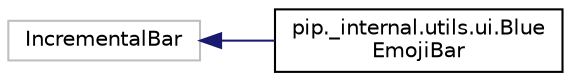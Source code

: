 digraph "Graphical Class Hierarchy"
{
  edge [fontname="Helvetica",fontsize="10",labelfontname="Helvetica",labelfontsize="10"];
  node [fontname="Helvetica",fontsize="10",shape=record];
  rankdir="LR";
  Node552 [label="IncrementalBar",height=0.2,width=0.4,color="grey75", fillcolor="white", style="filled"];
  Node552 -> Node0 [dir="back",color="midnightblue",fontsize="10",style="solid",fontname="Helvetica"];
  Node0 [label="pip._internal.utils.ui.Blue\lEmojiBar",height=0.2,width=0.4,color="black", fillcolor="white", style="filled",URL="$classpip_1_1__internal_1_1utils_1_1ui_1_1_blue_emoji_bar.html"];
}
